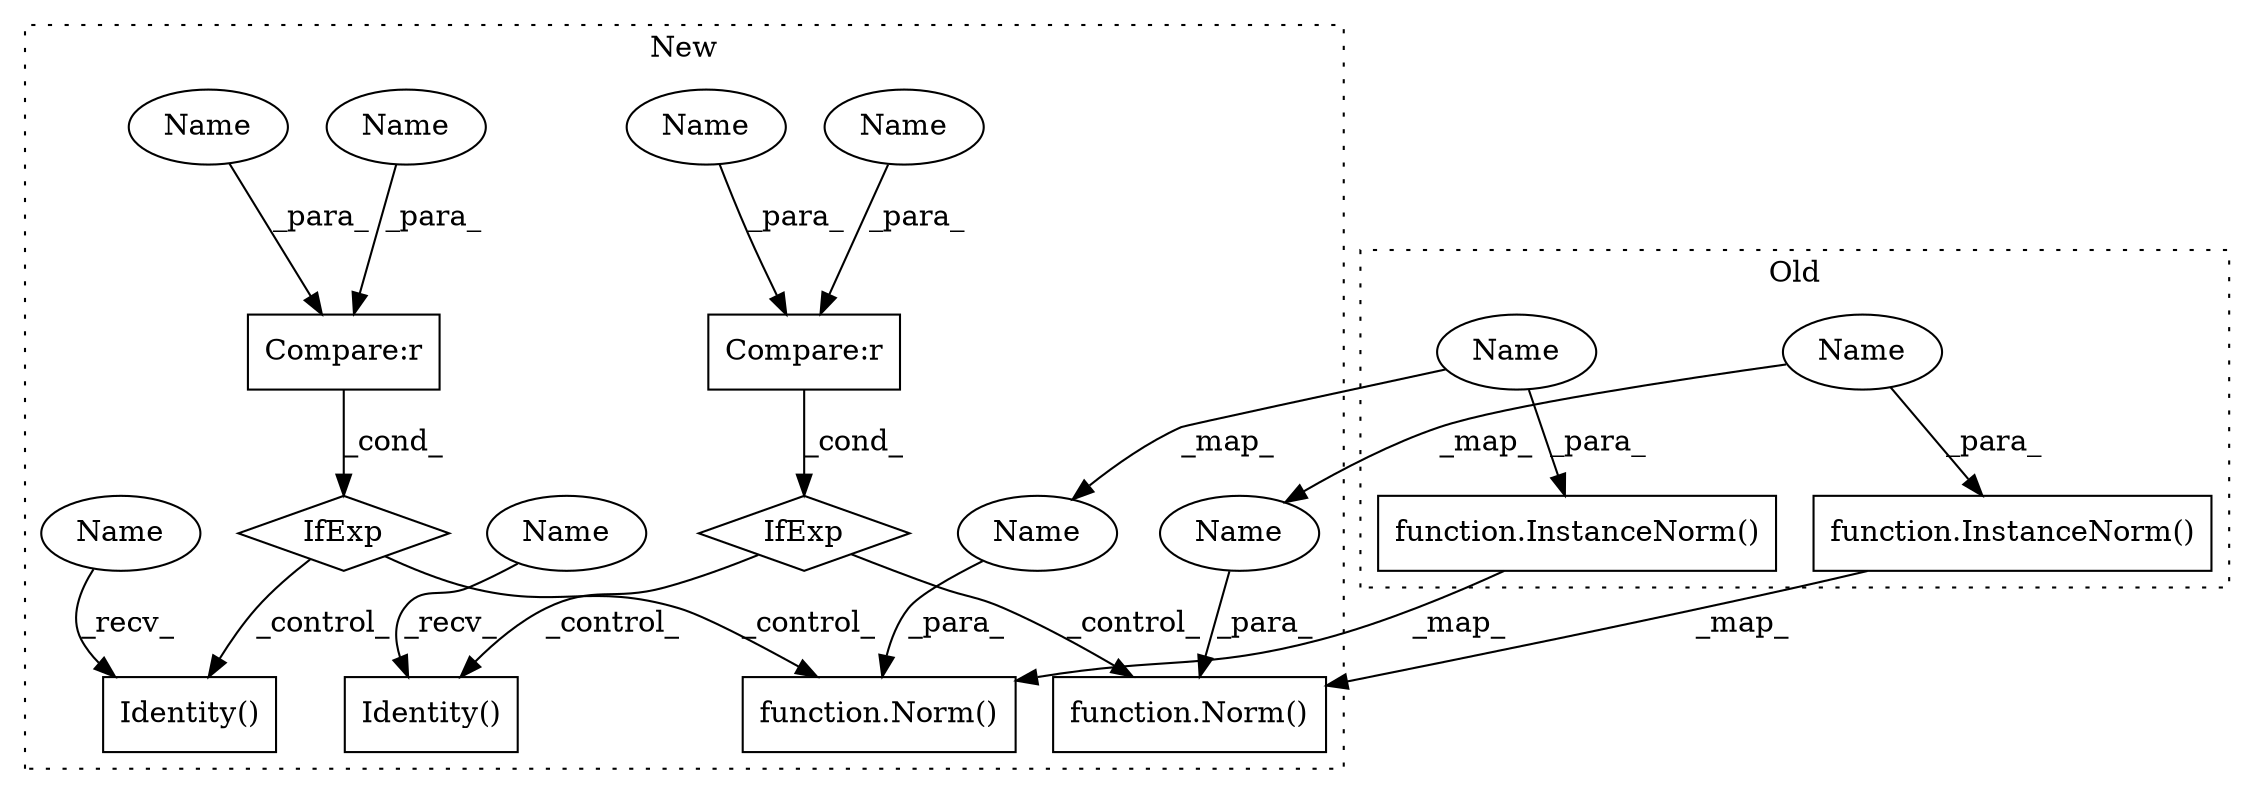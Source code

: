 digraph G {
subgraph cluster0 {
1 [label="function.InstanceNorm()" a="75" s="1966,2007" l="26,66" shape="box"];
8 [label="function.InstanceNorm()" a="75" s="1838,1879" l="26,66" shape="box"];
11 [label="Name" a="87" s="1864" l="15" shape="ellipse"];
12 [label="Name" a="87" s="1992" l="15" shape="ellipse"];
label = "Old";
style="dotted";
}
subgraph cluster1 {
2 [label="function.Norm()" a="75" s="2004,2024" l="5,52" shape="box"];
3 [label="Compare:r" a="40" s="2092" l="16" shape="box"];
4 [label="IfExp" a="51" s="2076,2108" l="16,18" shape="diamond"];
5 [label="Identity()" a="75" s="2126" l="13" shape="box"];
6 [label="Identity()" a="75" s="1946" l="13" shape="box"];
7 [label="Compare:r" a="40" s="1912" l="16" shape="box"];
9 [label="function.Norm()" a="75" s="1824,1844" l="5,52" shape="box"];
10 [label="IfExp" a="51" s="1896,1928" l="16,18" shape="diamond"];
13 [label="Name" a="87" s="1924" l="4" shape="ellipse"];
14 [label="Name" a="87" s="2104" l="4" shape="ellipse"];
15 [label="Name" a="87" s="1946" l="2" shape="ellipse"];
16 [label="Name" a="87" s="2126" l="2" shape="ellipse"];
17 [label="Name" a="87" s="2009" l="15" shape="ellipse"];
18 [label="Name" a="87" s="1829" l="15" shape="ellipse"];
19 [label="Name" a="87" s="2092" l="4" shape="ellipse"];
20 [label="Name" a="87" s="1912" l="4" shape="ellipse"];
label = "New";
style="dotted";
}
1 -> 2 [label="_map_"];
3 -> 4 [label="_cond_"];
4 -> 5 [label="_control_"];
4 -> 2 [label="_control_"];
7 -> 10 [label="_cond_"];
8 -> 9 [label="_map_"];
10 -> 9 [label="_control_"];
10 -> 6 [label="_control_"];
11 -> 18 [label="_map_"];
11 -> 8 [label="_para_"];
12 -> 1 [label="_para_"];
12 -> 17 [label="_map_"];
13 -> 7 [label="_para_"];
14 -> 3 [label="_para_"];
15 -> 6 [label="_recv_"];
16 -> 5 [label="_recv_"];
17 -> 2 [label="_para_"];
18 -> 9 [label="_para_"];
19 -> 3 [label="_para_"];
20 -> 7 [label="_para_"];
}